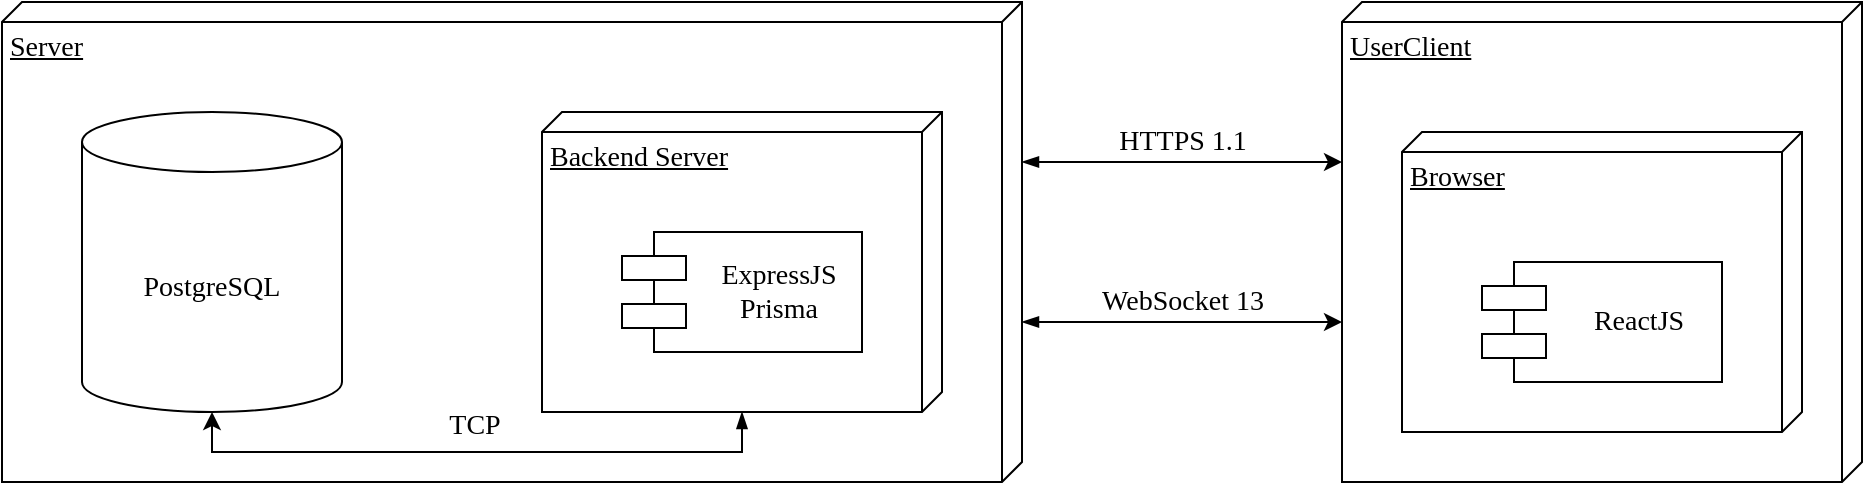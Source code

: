 <mxfile version="23.0.2" type="device">
  <diagram name="Page-1" id="5f0bae14-7c28-e335-631c-24af17079c00">
    <mxGraphModel dx="2150" dy="621" grid="1" gridSize="10" guides="1" tooltips="1" connect="1" arrows="1" fold="1" page="1" pageScale="1" pageWidth="1100" pageHeight="850" background="none" math="0" shadow="0">
      <root>
        <mxCell id="0" />
        <mxCell id="1" parent="0" />
        <mxCell id="iQgFSZkzL9za_DHB0XXe-8" value="HTTPS 1.1" style="edgeStyle=orthogonalEdgeStyle;shape=connector;rounded=0;orthogonalLoop=1;jettySize=auto;html=1;labelBackgroundColor=default;strokeColor=default;align=center;verticalAlign=middle;fontFamily=Times New Roman;fontSize=14;fontColor=default;startArrow=blockThin;startFill=1;endArrow=classic;" parent="1" source="39150e848f15840c-1" target="39150e848f15840c-3" edge="1">
          <mxGeometry y="10" relative="1" as="geometry">
            <Array as="points">
              <mxPoint x="540" y="150" />
              <mxPoint x="540" y="150" />
            </Array>
            <mxPoint as="offset" />
          </mxGeometry>
        </mxCell>
        <mxCell id="iQgFSZkzL9za_DHB0XXe-9" value="WebSocket 13" style="edgeStyle=orthogonalEdgeStyle;shape=connector;rounded=0;orthogonalLoop=1;jettySize=auto;html=1;labelBackgroundColor=default;strokeColor=default;align=center;verticalAlign=middle;fontFamily=Times New Roman;fontSize=14;fontColor=default;startArrow=blockThin;startFill=1;endArrow=classic;" parent="1" source="39150e848f15840c-1" target="39150e848f15840c-3" edge="1">
          <mxGeometry y="10" relative="1" as="geometry">
            <Array as="points">
              <mxPoint x="530" y="230" />
              <mxPoint x="530" y="230" />
            </Array>
            <mxPoint as="offset" />
          </mxGeometry>
        </mxCell>
        <mxCell id="39150e848f15840c-1" value="&lt;font style=&quot;font-size: 14px;&quot; face=&quot;Times New Roman&quot;&gt;Server&lt;/font&gt;" style="verticalAlign=top;align=left;spacingTop=8;spacingLeft=2;spacingRight=12;shape=cube;size=10;direction=south;fontStyle=4;html=1;rounded=0;shadow=0;comic=0;labelBackgroundColor=none;strokeWidth=1;fontFamily=Verdana;fontSize=12" parent="1" vertex="1">
          <mxGeometry x="-60" y="70" width="510" height="240" as="geometry" />
        </mxCell>
        <mxCell id="39150e848f15840c-3" value="UserClient" style="verticalAlign=top;align=left;spacingTop=8;spacingLeft=2;spacingRight=12;shape=cube;size=10;direction=south;fontStyle=4;html=1;rounded=0;shadow=0;comic=0;labelBackgroundColor=none;strokeWidth=1;fontFamily=Times New Roman;fontSize=14;" parent="1" vertex="1">
          <mxGeometry x="610" y="70" width="260" height="240" as="geometry" />
        </mxCell>
        <mxCell id="iQgFSZkzL9za_DHB0XXe-2" value="&lt;font face=&quot;Times New Roman&quot; style=&quot;font-size: 14px;&quot;&gt;Backend Server&lt;/font&gt;" style="verticalAlign=top;align=left;spacingTop=8;spacingLeft=2;spacingRight=12;shape=cube;size=10;direction=south;fontStyle=4;html=1;rounded=0;shadow=0;comic=0;labelBackgroundColor=none;strokeWidth=1;fontFamily=Verdana;fontSize=12" parent="1" vertex="1">
          <mxGeometry x="210" y="125" width="200" height="150" as="geometry" />
        </mxCell>
        <mxCell id="iQgFSZkzL9za_DHB0XXe-3" value="&lt;font style=&quot;font-size: 14px;&quot; face=&quot;Times New Roman&quot;&gt;ExpressJS&lt;br&gt;Prisma&lt;/font&gt;" style="shape=component;align=center;spacingLeft=36;rounded=0;shadow=0;comic=0;labelBackgroundColor=none;strokeWidth=1;fontFamily=Verdana;fontSize=12;html=1;" parent="1" vertex="1">
          <mxGeometry x="250" y="185" width="120" height="60" as="geometry" />
        </mxCell>
        <mxCell id="iQgFSZkzL9za_DHB0XXe-5" value="&lt;font style=&quot;font-size: 14px;&quot; face=&quot;Times New Roman&quot;&gt;TCP&lt;/font&gt;" style="edgeStyle=orthogonalEdgeStyle;rounded=0;orthogonalLoop=1;jettySize=auto;html=1;startArrow=blockThin;startFill=1;entryX=0.5;entryY=1;entryDx=0;entryDy=0;entryPerimeter=0;" parent="1" source="iQgFSZkzL9za_DHB0XXe-2" target="C6L4pmmwWVhUGP0WIUaI-1" edge="1">
          <mxGeometry x="0.01" y="-13" relative="1" as="geometry">
            <Array as="points">
              <mxPoint x="310" y="295" />
              <mxPoint x="45" y="295" />
            </Array>
            <mxPoint x="130" y="460" as="targetPoint" />
            <mxPoint as="offset" />
          </mxGeometry>
        </mxCell>
        <mxCell id="iQgFSZkzL9za_DHB0XXe-6" value="Browser" style="verticalAlign=top;align=left;spacingTop=8;spacingLeft=2;spacingRight=12;shape=cube;size=10;direction=south;fontStyle=4;html=1;rounded=0;shadow=0;comic=0;labelBackgroundColor=none;strokeWidth=1;fontFamily=Times New Roman;fontSize=14;" parent="1" vertex="1">
          <mxGeometry x="640" y="135" width="200" height="150" as="geometry" />
        </mxCell>
        <mxCell id="iQgFSZkzL9za_DHB0XXe-7" value="&lt;font style=&quot;font-size: 14px;&quot; face=&quot;Times New Roman&quot;&gt;ReactJS&lt;/font&gt;" style="shape=component;align=center;spacingLeft=36;rounded=0;shadow=0;comic=0;labelBackgroundColor=none;strokeWidth=1;fontFamily=Verdana;fontSize=12;html=1;" parent="1" vertex="1">
          <mxGeometry x="680" y="200" width="120" height="60" as="geometry" />
        </mxCell>
        <mxCell id="C6L4pmmwWVhUGP0WIUaI-1" value="&lt;font style=&quot;font-size: 14px;&quot; face=&quot;Times New Roman&quot;&gt;PostgreSQL&lt;/font&gt;" style="shape=cylinder3;whiteSpace=wrap;html=1;boundedLbl=1;backgroundOutline=1;size=15;" parent="1" vertex="1">
          <mxGeometry x="-20" y="125" width="130" height="150" as="geometry" />
        </mxCell>
      </root>
    </mxGraphModel>
  </diagram>
</mxfile>
